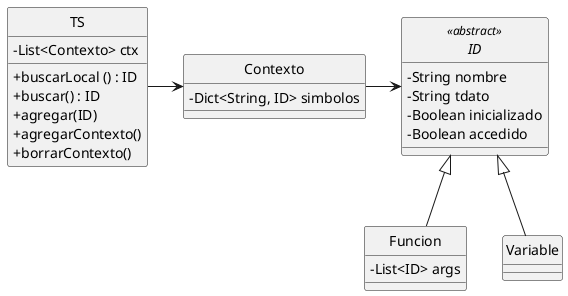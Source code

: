 @startuml TablaSimbolos

skinparam ClassAttributeIconSize 0
hide circle

class TS {
    - List<Contexto> ctx
    + buscarLocal () : ID
    + buscar() : ID
    + agregar(ID)
    + agregarContexto()
    + borrarContexto()
}

class Contexto {
    - Dict<String, ID> simbolos
}


abstract class ID <<abstract>> {
    - String nombre
    - String tdato
    - Boolean inicializado
    - Boolean accedido
}

class Funcion {
    - List<ID> args
}

class Variable {

}

TS -> Contexto
Contexto -> ID
ID <|-- Funcion
ID <|-- Variable

@enduml